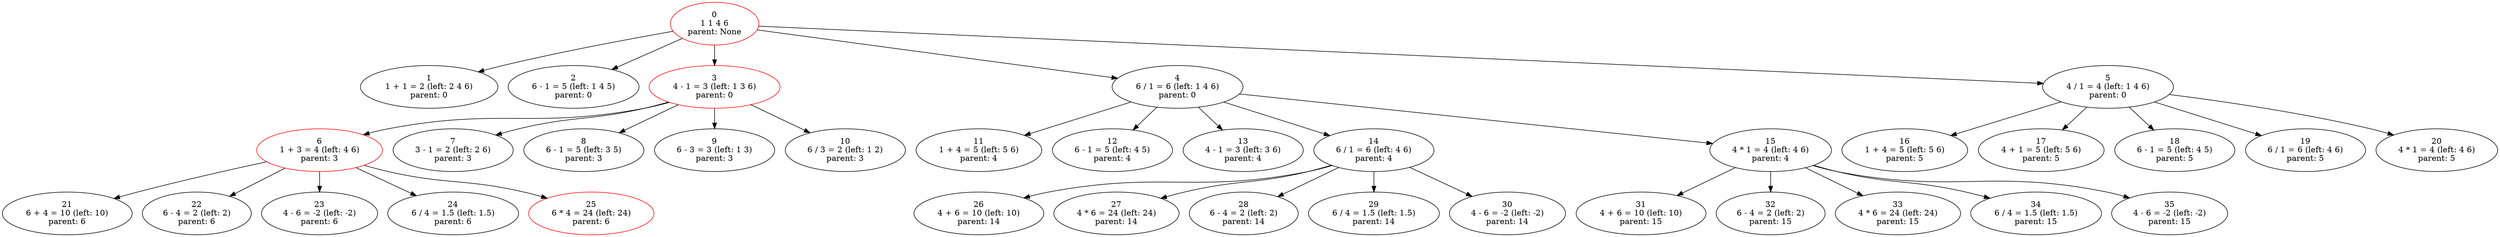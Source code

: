 // tree
digraph {
	0 [label="0
1 1 4 6
parent: None" color=red]
	1 [label="1
1 + 1 = 2 (left: 2 4 6)
parent: 0"]
	0 -> 1
	2 [label="2
6 - 1 = 5 (left: 1 4 5)
parent: 0"]
	0 -> 2
	3 [label="3
4 - 1 = 3 (left: 1 3 6)
parent: 0" color=red]
	0 -> 3
	4 [label="4
6 / 1 = 6 (left: 1 4 6)
parent: 0"]
	0 -> 4
	5 [label="5
4 / 1 = 4 (left: 1 4 6)
parent: 0"]
	0 -> 5
	6 [label="6
1 + 3 = 4 (left: 4 6)
parent: 3" color=red]
	3 -> 6
	7 [label="7
3 - 1 = 2 (left: 2 6)
parent: 3"]
	3 -> 7
	8 [label="8
6 - 1 = 5 (left: 3 5)
parent: 3"]
	3 -> 8
	9 [label="9
6 - 3 = 3 (left: 1 3)
parent: 3"]
	3 -> 9
	10 [label="10
6 / 3 = 2 (left: 1 2)
parent: 3"]
	3 -> 10
	11 [label="11
1 + 4 = 5 (left: 5 6)
parent: 4"]
	4 -> 11
	12 [label="12
6 - 1 = 5 (left: 4 5)
parent: 4"]
	4 -> 12
	13 [label="13
4 - 1 = 3 (left: 3 6)
parent: 4"]
	4 -> 13
	14 [label="14
6 / 1 = 6 (left: 4 6)
parent: 4"]
	4 -> 14
	15 [label="15
4 * 1 = 4 (left: 4 6)
parent: 4"]
	4 -> 15
	16 [label="16
1 + 4 = 5 (left: 5 6)
parent: 5"]
	5 -> 16
	17 [label="17
4 + 1 = 5 (left: 5 6)
parent: 5"]
	5 -> 17
	18 [label="18
6 - 1 = 5 (left: 4 5)
parent: 5"]
	5 -> 18
	19 [label="19
6 / 1 = 6 (left: 4 6)
parent: 5"]
	5 -> 19
	20 [label="20
4 * 1 = 4 (left: 4 6)
parent: 5"]
	5 -> 20
	21 [label="21
6 + 4 = 10 (left: 10)
parent: 6"]
	6 -> 21
	22 [label="22
6 - 4 = 2 (left: 2)
parent: 6"]
	6 -> 22
	23 [label="23
4 - 6 = -2 (left: -2)
parent: 6"]
	6 -> 23
	24 [label="24
6 / 4 = 1.5 (left: 1.5)
parent: 6"]
	6 -> 24
	25 [label="25
6 * 4 = 24 (left: 24)
parent: 6" color=red]
	6 -> 25
	26 [label="26
4 + 6 = 10 (left: 10)
parent: 14"]
	14 -> 26
	27 [label="27
4 * 6 = 24 (left: 24)
parent: 14"]
	14 -> 27
	28 [label="28
6 - 4 = 2 (left: 2)
parent: 14"]
	14 -> 28
	29 [label="29
6 / 4 = 1.5 (left: 1.5)
parent: 14"]
	14 -> 29
	30 [label="30
4 - 6 = -2 (left: -2)
parent: 14"]
	14 -> 30
	31 [label="31
4 + 6 = 10 (left: 10)
parent: 15"]
	15 -> 31
	32 [label="32
6 - 4 = 2 (left: 2)
parent: 15"]
	15 -> 32
	33 [label="33
4 * 6 = 24 (left: 24)
parent: 15"]
	15 -> 33
	34 [label="34
6 / 4 = 1.5 (left: 1.5)
parent: 15"]
	15 -> 34
	35 [label="35
4 - 6 = -2 (left: -2)
parent: 15"]
	15 -> 35
}
